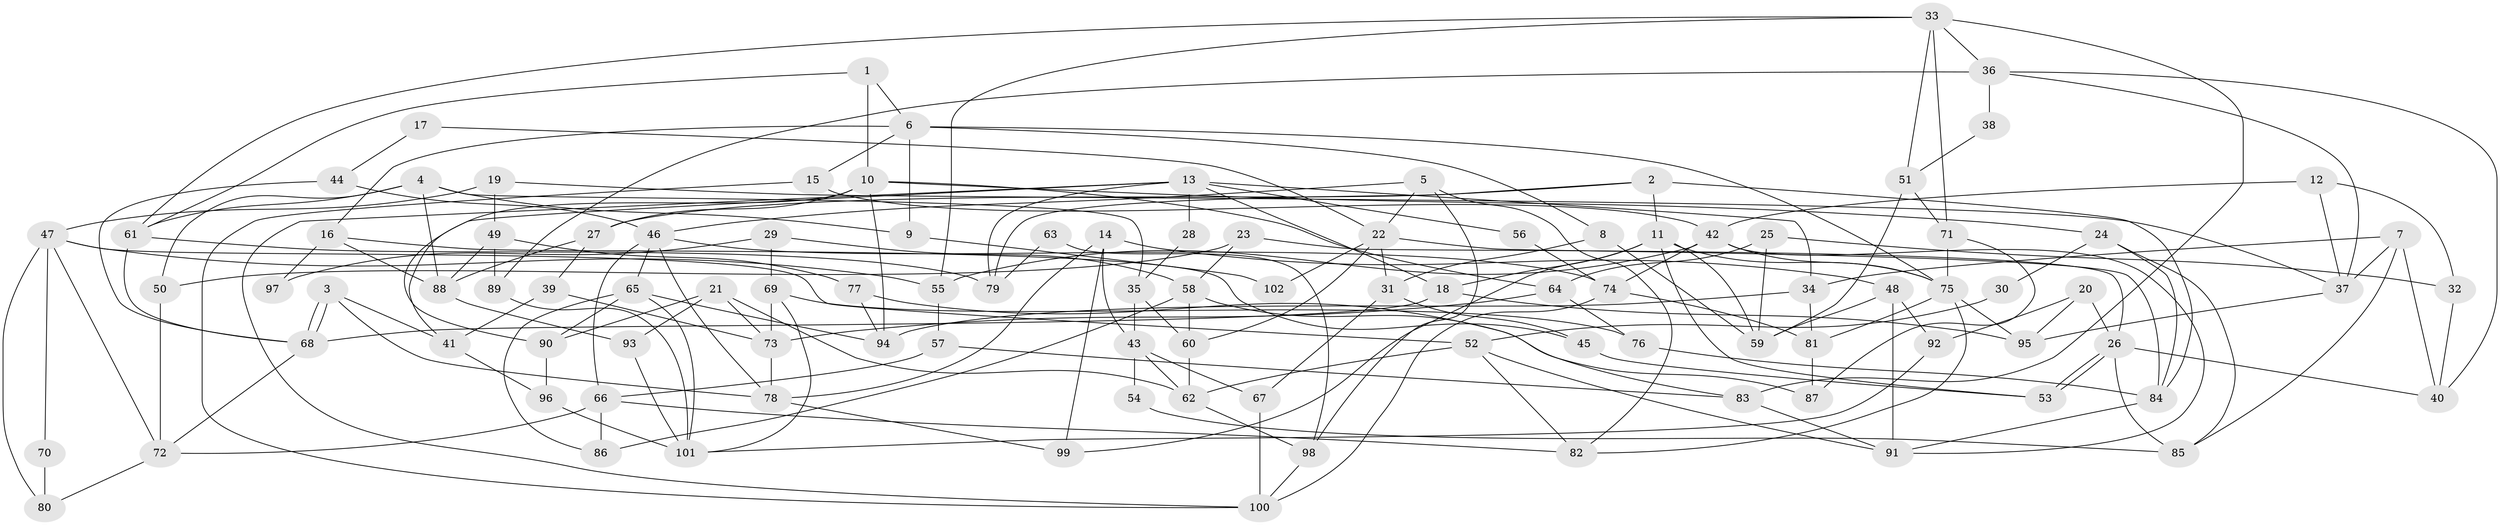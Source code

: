 // coarse degree distribution, {6: 0.16666666666666666, 4: 0.2222222222222222, 8: 0.027777777777777776, 7: 0.05555555555555555, 2: 0.1111111111111111, 5: 0.2777777777777778, 3: 0.125, 11: 0.013888888888888888}
// Generated by graph-tools (version 1.1) at 2025/37/03/04/25 23:37:04]
// undirected, 102 vertices, 204 edges
graph export_dot {
  node [color=gray90,style=filled];
  1;
  2;
  3;
  4;
  5;
  6;
  7;
  8;
  9;
  10;
  11;
  12;
  13;
  14;
  15;
  16;
  17;
  18;
  19;
  20;
  21;
  22;
  23;
  24;
  25;
  26;
  27;
  28;
  29;
  30;
  31;
  32;
  33;
  34;
  35;
  36;
  37;
  38;
  39;
  40;
  41;
  42;
  43;
  44;
  45;
  46;
  47;
  48;
  49;
  50;
  51;
  52;
  53;
  54;
  55;
  56;
  57;
  58;
  59;
  60;
  61;
  62;
  63;
  64;
  65;
  66;
  67;
  68;
  69;
  70;
  71;
  72;
  73;
  74;
  75;
  76;
  77;
  78;
  79;
  80;
  81;
  82;
  83;
  84;
  85;
  86;
  87;
  88;
  89;
  90;
  91;
  92;
  93;
  94;
  95;
  96;
  97;
  98;
  99;
  100;
  101;
  102;
  1 -- 10;
  1 -- 6;
  1 -- 61;
  2 -- 79;
  2 -- 27;
  2 -- 11;
  2 -- 84;
  3 -- 41;
  3 -- 68;
  3 -- 68;
  3 -- 78;
  4 -- 61;
  4 -- 50;
  4 -- 9;
  4 -- 35;
  4 -- 88;
  5 -- 22;
  5 -- 82;
  5 -- 46;
  5 -- 98;
  6 -- 75;
  6 -- 15;
  6 -- 8;
  6 -- 9;
  6 -- 16;
  7 -- 37;
  7 -- 34;
  7 -- 40;
  7 -- 85;
  8 -- 59;
  8 -- 31;
  9 -- 102;
  10 -- 24;
  10 -- 94;
  10 -- 27;
  10 -- 64;
  10 -- 90;
  11 -- 53;
  11 -- 18;
  11 -- 59;
  11 -- 75;
  11 -- 99;
  12 -- 42;
  12 -- 37;
  12 -- 32;
  13 -- 18;
  13 -- 100;
  13 -- 28;
  13 -- 34;
  13 -- 41;
  13 -- 56;
  13 -- 79;
  14 -- 99;
  14 -- 48;
  14 -- 43;
  14 -- 78;
  15 -- 100;
  15 -- 42;
  16 -- 88;
  16 -- 45;
  16 -- 97;
  17 -- 44;
  17 -- 22;
  18 -- 95;
  18 -- 68;
  19 -- 47;
  19 -- 49;
  19 -- 37;
  20 -- 95;
  20 -- 92;
  20 -- 26;
  21 -- 93;
  21 -- 73;
  21 -- 62;
  21 -- 90;
  22 -- 60;
  22 -- 84;
  22 -- 31;
  22 -- 102;
  23 -- 26;
  23 -- 58;
  23 -- 50;
  24 -- 85;
  24 -- 84;
  24 -- 30;
  25 -- 32;
  25 -- 64;
  25 -- 59;
  26 -- 53;
  26 -- 53;
  26 -- 40;
  26 -- 85;
  27 -- 88;
  27 -- 39;
  28 -- 35;
  29 -- 58;
  29 -- 69;
  29 -- 97;
  30 -- 52;
  31 -- 45;
  31 -- 67;
  32 -- 40;
  33 -- 61;
  33 -- 51;
  33 -- 36;
  33 -- 55;
  33 -- 71;
  33 -- 83;
  34 -- 81;
  34 -- 94;
  35 -- 43;
  35 -- 60;
  36 -- 40;
  36 -- 37;
  36 -- 38;
  36 -- 89;
  37 -- 95;
  38 -- 51;
  39 -- 41;
  39 -- 73;
  41 -- 96;
  42 -- 75;
  42 -- 55;
  42 -- 74;
  42 -- 91;
  43 -- 67;
  43 -- 54;
  43 -- 62;
  44 -- 46;
  44 -- 68;
  45 -- 53;
  46 -- 78;
  46 -- 65;
  46 -- 66;
  46 -- 74;
  47 -- 72;
  47 -- 52;
  47 -- 55;
  47 -- 70;
  47 -- 80;
  48 -- 91;
  48 -- 59;
  48 -- 92;
  49 -- 89;
  49 -- 77;
  49 -- 88;
  50 -- 72;
  51 -- 59;
  51 -- 71;
  52 -- 91;
  52 -- 62;
  52 -- 82;
  54 -- 85;
  55 -- 57;
  56 -- 74;
  57 -- 83;
  57 -- 66;
  58 -- 60;
  58 -- 86;
  58 -- 83;
  60 -- 62;
  61 -- 68;
  61 -- 79;
  62 -- 98;
  63 -- 98;
  63 -- 79;
  64 -- 73;
  64 -- 76;
  65 -- 90;
  65 -- 86;
  65 -- 94;
  65 -- 101;
  66 -- 72;
  66 -- 82;
  66 -- 86;
  67 -- 100;
  68 -- 72;
  69 -- 76;
  69 -- 73;
  69 -- 101;
  70 -- 80;
  71 -- 75;
  71 -- 87;
  72 -- 80;
  73 -- 78;
  74 -- 81;
  74 -- 100;
  75 -- 82;
  75 -- 81;
  75 -- 95;
  76 -- 84;
  77 -- 87;
  77 -- 94;
  78 -- 99;
  81 -- 87;
  83 -- 91;
  84 -- 91;
  88 -- 93;
  89 -- 101;
  90 -- 96;
  92 -- 101;
  93 -- 101;
  96 -- 101;
  98 -- 100;
}
